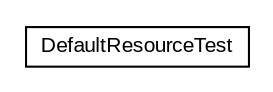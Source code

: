 #!/usr/local/bin/dot
#
# Class diagram 
# Generated by UMLGraph version R5_6-24-gf6e263 (http://www.umlgraph.org/)
#

digraph G {
	edge [fontname="arial",fontsize=10,labelfontname="arial",labelfontsize=10];
	node [fontname="arial",fontsize=10,shape=plaintext];
	nodesep=0.25;
	ranksep=0.5;
	// my.company.processservice.resources.DefaultResourceTest
	c0 [label=<<table title="my.company.processservice.resources.DefaultResourceTest" border="0" cellborder="1" cellspacing="0" cellpadding="2" port="p" href="./DefaultResourceTest.html">
		<tr><td><table border="0" cellspacing="0" cellpadding="1">
<tr><td align="center" balign="center"> DefaultResourceTest </td></tr>
		</table></td></tr>
		</table>>, URL="./DefaultResourceTest.html", fontname="arial", fontcolor="black", fontsize=10.0];
}

